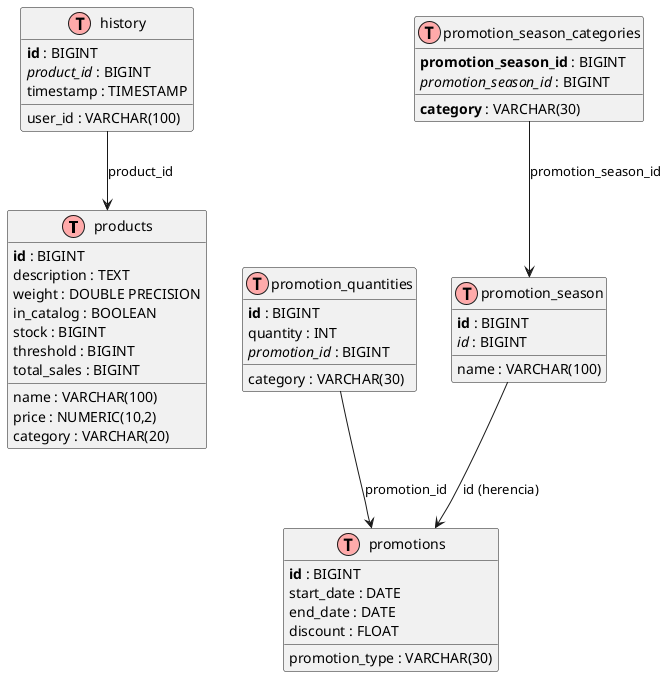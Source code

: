 @startuml
'https://plantuml.com/ie-diagram

!define table(x) class x << (T,#FFAAAA) >>
!define primary_key(x) <b>x</b>
!define foreign_key(x) <i>x</i>

skinparam classAttributeIconSize 0

table(products) {
    primary_key(id) : BIGINT
    name : VARCHAR(100)
    description : TEXT
    price : NUMERIC(10,2)
    weight : DOUBLE PRECISION
    category : VARCHAR(20)
    in_catalog : BOOLEAN
    stock : BIGINT
    threshold : BIGINT
    total_sales : BIGINT
}

table(history) {
    primary_key(id) : BIGINT
    user_id : VARCHAR(100)
    foreign_key(product_id) : BIGINT
    timestamp : TIMESTAMP
}

table(promotions) {
    primary_key(id) : BIGINT
    start_date : DATE
    end_date : DATE
    discount : FLOAT
    promotion_type : VARCHAR(30)
}

table(promotion_quantities) {
    primary_key(id) : BIGINT
    quantity : INT
    category : VARCHAR(30)
    foreign_key(promotion_id) : BIGINT
}

table(promotion_season) {
    primary_key(id) : BIGINT
    name : VARCHAR(100)
    foreign_key(id) : BIGINT
}

table(promotion_season_categories) {
    primary_key(promotion_season_id) : BIGINT
    primary_key(category) : VARCHAR(30)
    foreign_key(promotion_season_id) : BIGINT
}

history --> products : product_id
promotion_quantities --> promotions : promotion_id
promotion_season --> promotions : id (herencia)
promotion_season_categories --> promotion_season : promotion_season_id

@enduml
